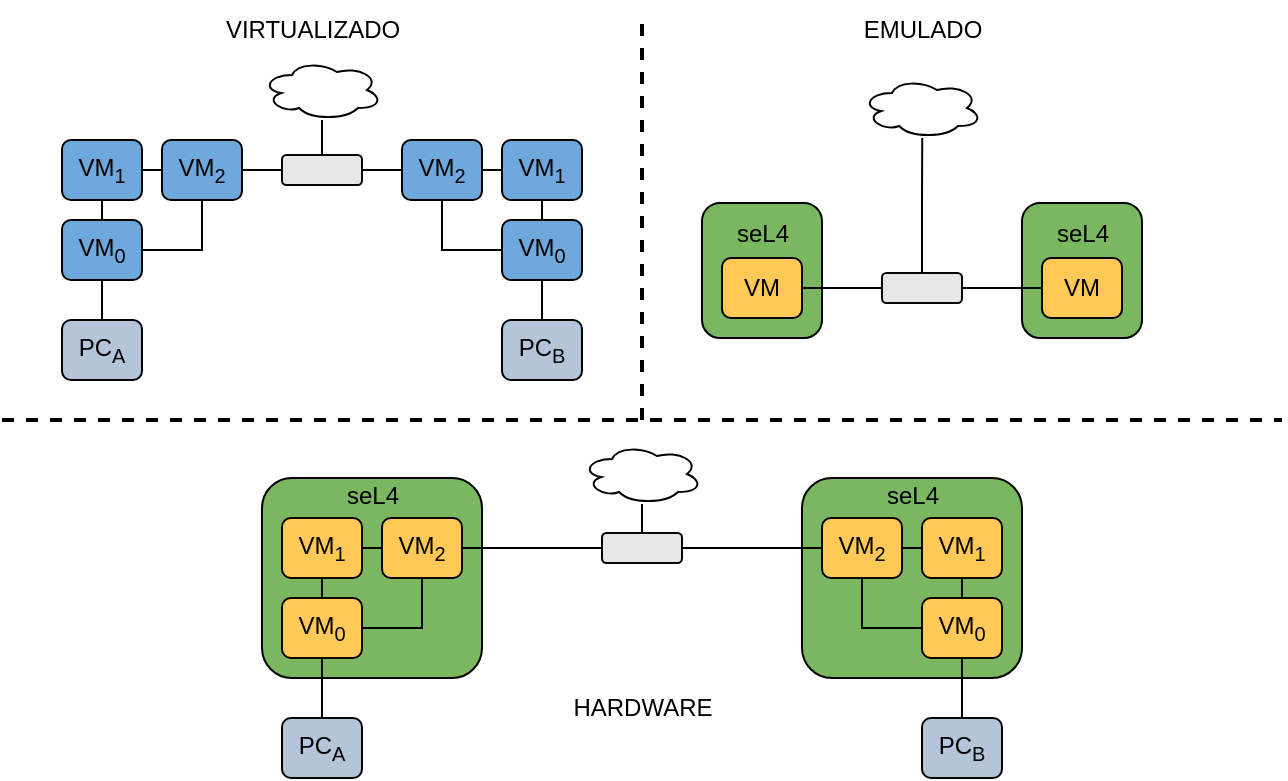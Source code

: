 <mxfile version="28.0.6">
  <diagram name="Página-1" id="_XQgOZaNM0LsVUvlZ9ri">
    <mxGraphModel dx="815" dy="519" grid="1" gridSize="10" guides="1" tooltips="1" connect="1" arrows="1" fold="1" page="1" pageScale="1" pageWidth="827" pageHeight="1169" math="0" shadow="0">
      <root>
        <mxCell id="0" />
        <mxCell id="1" parent="0" />
        <mxCell id="A1sh2eZ1f9nnPDdw3DU0-48" value="&lt;div&gt;&lt;br&gt;&lt;/div&gt;&lt;div&gt;&lt;br&gt;&lt;/div&gt;" style="rounded=1;whiteSpace=wrap;html=1;fillColor=#7BB661;" parent="1" vertex="1">
          <mxGeometry x="430" y="171.5" width="60" height="67.5" as="geometry" />
        </mxCell>
        <mxCell id="A1sh2eZ1f9nnPDdw3DU0-38" value="&lt;div&gt;&lt;br&gt;&lt;/div&gt;&lt;div&gt;&lt;br&gt;&lt;/div&gt;" style="rounded=1;whiteSpace=wrap;html=1;fillColor=#7BB661;" parent="1" vertex="1">
          <mxGeometry x="480" y="309" width="110" height="100" as="geometry" />
        </mxCell>
        <mxCell id="A1sh2eZ1f9nnPDdw3DU0-35" value="&lt;div&gt;&lt;br&gt;&lt;/div&gt;&lt;div&gt;&lt;br&gt;&lt;/div&gt;" style="rounded=1;whiteSpace=wrap;html=1;fillColor=#7BB661;" parent="1" vertex="1">
          <mxGeometry x="210" y="309" width="110" height="100" as="geometry" />
        </mxCell>
        <mxCell id="A1sh2eZ1f9nnPDdw3DU0-2" value="" style="endArrow=none;html=1;rounded=0;strokeWidth=2;dashed=1;" parent="1" edge="1">
          <mxGeometry width="50" height="50" relative="1" as="geometry">
            <mxPoint x="400" y="280" as="sourcePoint" />
            <mxPoint x="400" y="80" as="targetPoint" />
          </mxGeometry>
        </mxCell>
        <mxCell id="A1sh2eZ1f9nnPDdw3DU0-3" value="" style="endArrow=none;html=1;rounded=0;startSize=8;strokeWidth=2;dashed=1;" parent="1" edge="1">
          <mxGeometry width="50" height="50" relative="1" as="geometry">
            <mxPoint x="80" y="280" as="sourcePoint" />
            <mxPoint x="720" y="280" as="targetPoint" />
          </mxGeometry>
        </mxCell>
        <mxCell id="A1sh2eZ1f9nnPDdw3DU0-18" style="edgeStyle=orthogonalEdgeStyle;rounded=0;orthogonalLoop=1;jettySize=auto;html=1;exitX=0.5;exitY=0;exitDx=0;exitDy=0;entryX=0.5;entryY=1;entryDx=0;entryDy=0;endArrow=none;endFill=0;" parent="1" source="A1sh2eZ1f9nnPDdw3DU0-4" target="A1sh2eZ1f9nnPDdw3DU0-7" edge="1">
          <mxGeometry relative="1" as="geometry" />
        </mxCell>
        <mxCell id="A1sh2eZ1f9nnPDdw3DU0-4" value="PC&lt;sub&gt;A&lt;/sub&gt;" style="rounded=1;whiteSpace=wrap;html=1;fillColor=#B4C5D9;" parent="1" vertex="1">
          <mxGeometry x="110" y="230" width="40" height="30" as="geometry" />
        </mxCell>
        <mxCell id="A1sh2eZ1f9nnPDdw3DU0-82" style="edgeStyle=orthogonalEdgeStyle;rounded=0;orthogonalLoop=1;jettySize=auto;html=1;exitX=0.5;exitY=0;exitDx=0;exitDy=0;entryX=0.5;entryY=1;entryDx=0;entryDy=0;endArrow=none;endFill=0;" parent="1" source="A1sh2eZ1f9nnPDdw3DU0-6" target="A1sh2eZ1f9nnPDdw3DU0-70" edge="1">
          <mxGeometry relative="1" as="geometry" />
        </mxCell>
        <mxCell id="A1sh2eZ1f9nnPDdw3DU0-6" value="PC&lt;sub&gt;B&lt;/sub&gt;" style="rounded=1;whiteSpace=wrap;html=1;fillColor=#B4C5D9;" parent="1" vertex="1">
          <mxGeometry x="330" y="230" width="40" height="30" as="geometry" />
        </mxCell>
        <mxCell id="A1sh2eZ1f9nnPDdw3DU0-46" style="edgeStyle=orthogonalEdgeStyle;rounded=0;orthogonalLoop=1;jettySize=auto;html=1;exitX=0.5;exitY=0;exitDx=0;exitDy=0;entryX=0.5;entryY=1;entryDx=0;entryDy=0;endArrow=none;endFill=0;" parent="1" source="A1sh2eZ1f9nnPDdw3DU0-7" target="A1sh2eZ1f9nnPDdw3DU0-8" edge="1">
          <mxGeometry relative="1" as="geometry" />
        </mxCell>
        <mxCell id="A1sh2eZ1f9nnPDdw3DU0-64" style="edgeStyle=orthogonalEdgeStyle;rounded=0;orthogonalLoop=1;jettySize=auto;html=1;exitX=1;exitY=0.5;exitDx=0;exitDy=0;entryX=0.5;entryY=1;entryDx=0;entryDy=0;endArrow=none;endFill=0;" parent="1" source="A1sh2eZ1f9nnPDdw3DU0-7" target="A1sh2eZ1f9nnPDdw3DU0-9" edge="1">
          <mxGeometry relative="1" as="geometry" />
        </mxCell>
        <mxCell id="A1sh2eZ1f9nnPDdw3DU0-7" value="VM&lt;sub&gt;0&lt;/sub&gt;" style="rounded=1;whiteSpace=wrap;html=1;fillColor=#6FA8DC;" parent="1" vertex="1">
          <mxGeometry x="110" y="180" width="40" height="30" as="geometry" />
        </mxCell>
        <mxCell id="A1sh2eZ1f9nnPDdw3DU0-47" style="edgeStyle=orthogonalEdgeStyle;rounded=0;orthogonalLoop=1;jettySize=auto;html=1;exitX=1;exitY=0.5;exitDx=0;exitDy=0;entryX=0;entryY=0.5;entryDx=0;entryDy=0;endArrow=none;endFill=0;" parent="1" source="A1sh2eZ1f9nnPDdw3DU0-8" target="A1sh2eZ1f9nnPDdw3DU0-9" edge="1">
          <mxGeometry relative="1" as="geometry" />
        </mxCell>
        <mxCell id="A1sh2eZ1f9nnPDdw3DU0-8" value="VM&lt;sub&gt;1&lt;/sub&gt;" style="rounded=1;whiteSpace=wrap;html=1;fillColor=#6FA8DC;" parent="1" vertex="1">
          <mxGeometry x="110" y="140" width="40" height="30" as="geometry" />
        </mxCell>
        <mxCell id="A1sh2eZ1f9nnPDdw3DU0-72" style="edgeStyle=orthogonalEdgeStyle;rounded=0;orthogonalLoop=1;jettySize=auto;html=1;exitX=1;exitY=0.5;exitDx=0;exitDy=0;entryX=0;entryY=0.5;entryDx=0;entryDy=0;endArrow=none;endFill=0;" parent="1" source="A1sh2eZ1f9nnPDdw3DU0-9" target="A1sh2eZ1f9nnPDdw3DU0-71" edge="1">
          <mxGeometry relative="1" as="geometry" />
        </mxCell>
        <mxCell id="A1sh2eZ1f9nnPDdw3DU0-9" value="VM&lt;sub&gt;2&lt;/sub&gt;" style="rounded=1;whiteSpace=wrap;html=1;fillColor=#6FA8DC;" parent="1" vertex="1">
          <mxGeometry x="160" y="140" width="40" height="30" as="geometry" />
        </mxCell>
        <mxCell id="A1sh2eZ1f9nnPDdw3DU0-17" value="" style="ellipse;shape=cloud;whiteSpace=wrap;html=1;" parent="1" vertex="1">
          <mxGeometry x="210" y="100" width="60" height="30" as="geometry" />
        </mxCell>
        <mxCell id="A1sh2eZ1f9nnPDdw3DU0-54" style="edgeStyle=orthogonalEdgeStyle;rounded=0;orthogonalLoop=1;jettySize=auto;html=1;exitX=1;exitY=0.5;exitDx=0;exitDy=0;entryX=0;entryY=0.5;entryDx=0;entryDy=0;endArrow=none;endFill=0;" parent="1" source="A1sh2eZ1f9nnPDdw3DU0-20" target="A1sh2eZ1f9nnPDdw3DU0-52" edge="1">
          <mxGeometry relative="1" as="geometry" />
        </mxCell>
        <mxCell id="A1sh2eZ1f9nnPDdw3DU0-24" value="" style="ellipse;shape=cloud;whiteSpace=wrap;html=1;" parent="1" vertex="1">
          <mxGeometry x="510" y="109" width="60" height="30" as="geometry" />
        </mxCell>
        <mxCell id="A1sh2eZ1f9nnPDdw3DU0-25" style="edgeStyle=orthogonalEdgeStyle;rounded=0;orthogonalLoop=1;jettySize=auto;html=1;exitX=0.5;exitY=0;exitDx=0;exitDy=0;entryX=0.5;entryY=1;entryDx=0;entryDy=0;endArrow=none;endFill=0;" parent="1" source="A1sh2eZ1f9nnPDdw3DU0-26" target="A1sh2eZ1f9nnPDdw3DU0-28" edge="1">
          <mxGeometry relative="1" as="geometry" />
        </mxCell>
        <mxCell id="A1sh2eZ1f9nnPDdw3DU0-26" value="PC&lt;sub&gt;A&lt;/sub&gt;" style="rounded=1;whiteSpace=wrap;html=1;fillColor=#B4C5D9;" parent="1" vertex="1">
          <mxGeometry x="220" y="429" width="40" height="30" as="geometry" />
        </mxCell>
        <mxCell id="A1sh2eZ1f9nnPDdw3DU0-41" style="edgeStyle=orthogonalEdgeStyle;rounded=0;orthogonalLoop=1;jettySize=auto;html=1;exitX=0.5;exitY=0;exitDx=0;exitDy=0;entryX=0.5;entryY=1;entryDx=0;entryDy=0;endArrow=none;endFill=0;" parent="1" source="A1sh2eZ1f9nnPDdw3DU0-27" target="A1sh2eZ1f9nnPDdw3DU0-33" edge="1">
          <mxGeometry relative="1" as="geometry" />
        </mxCell>
        <mxCell id="A1sh2eZ1f9nnPDdw3DU0-27" value="PC&lt;sub&gt;B&lt;/sub&gt;" style="rounded=1;whiteSpace=wrap;html=1;fillColor=#B4C5D9;" parent="1" vertex="1">
          <mxGeometry x="540" y="429" width="40" height="30" as="geometry" />
        </mxCell>
        <mxCell id="A1sh2eZ1f9nnPDdw3DU0-79" style="edgeStyle=orthogonalEdgeStyle;rounded=0;orthogonalLoop=1;jettySize=auto;html=1;exitX=0.5;exitY=0;exitDx=0;exitDy=0;entryX=0.5;entryY=1;entryDx=0;entryDy=0;endArrow=none;endFill=0;" parent="1" source="A1sh2eZ1f9nnPDdw3DU0-28" target="A1sh2eZ1f9nnPDdw3DU0-29" edge="1">
          <mxGeometry relative="1" as="geometry" />
        </mxCell>
        <mxCell id="A1sh2eZ1f9nnPDdw3DU0-81" style="edgeStyle=orthogonalEdgeStyle;rounded=0;orthogonalLoop=1;jettySize=auto;html=1;exitX=1;exitY=0.5;exitDx=0;exitDy=0;entryX=0.5;entryY=1;entryDx=0;entryDy=0;endArrow=none;endFill=0;" parent="1" source="A1sh2eZ1f9nnPDdw3DU0-28" target="A1sh2eZ1f9nnPDdw3DU0-30" edge="1">
          <mxGeometry relative="1" as="geometry" />
        </mxCell>
        <mxCell id="A1sh2eZ1f9nnPDdw3DU0-28" value="VM&lt;sub&gt;0&lt;/sub&gt;" style="rounded=1;whiteSpace=wrap;html=1;fillColor=#FFC857;" parent="1" vertex="1">
          <mxGeometry x="220" y="369" width="40" height="30" as="geometry" />
        </mxCell>
        <mxCell id="A1sh2eZ1f9nnPDdw3DU0-80" style="edgeStyle=orthogonalEdgeStyle;rounded=0;orthogonalLoop=1;jettySize=auto;html=1;exitX=1;exitY=0.5;exitDx=0;exitDy=0;entryX=0;entryY=0.5;entryDx=0;entryDy=0;endArrow=none;endFill=0;" parent="1" source="A1sh2eZ1f9nnPDdw3DU0-29" target="A1sh2eZ1f9nnPDdw3DU0-30" edge="1">
          <mxGeometry relative="1" as="geometry" />
        </mxCell>
        <mxCell id="A1sh2eZ1f9nnPDdw3DU0-29" value="VM&lt;sub&gt;1&lt;/sub&gt;" style="rounded=1;whiteSpace=wrap;html=1;fillColor=#FFC857;" parent="1" vertex="1">
          <mxGeometry x="220" y="329" width="40" height="30" as="geometry" />
        </mxCell>
        <mxCell id="A1sh2eZ1f9nnPDdw3DU0-76" style="edgeStyle=orthogonalEdgeStyle;rounded=0;orthogonalLoop=1;jettySize=auto;html=1;exitX=1;exitY=0.5;exitDx=0;exitDy=0;entryX=0;entryY=0.5;entryDx=0;entryDy=0;endArrow=none;endFill=0;" parent="1" source="A1sh2eZ1f9nnPDdw3DU0-30" target="A1sh2eZ1f9nnPDdw3DU0-75" edge="1">
          <mxGeometry relative="1" as="geometry" />
        </mxCell>
        <mxCell id="A1sh2eZ1f9nnPDdw3DU0-30" value="VM&lt;sub&gt;2&lt;/sub&gt;" style="rounded=1;whiteSpace=wrap;html=1;fillColor=#FFC857;" parent="1" vertex="1">
          <mxGeometry x="270" y="329" width="40" height="30" as="geometry" />
        </mxCell>
        <mxCell id="A1sh2eZ1f9nnPDdw3DU0-43" style="edgeStyle=orthogonalEdgeStyle;rounded=0;orthogonalLoop=1;jettySize=auto;html=1;exitX=1;exitY=0.5;exitDx=0;exitDy=0;entryX=0;entryY=0.5;entryDx=0;entryDy=0;endArrow=none;endFill=0;" parent="1" source="A1sh2eZ1f9nnPDdw3DU0-31" target="A1sh2eZ1f9nnPDdw3DU0-32" edge="1">
          <mxGeometry relative="1" as="geometry" />
        </mxCell>
        <mxCell id="A1sh2eZ1f9nnPDdw3DU0-44" style="edgeStyle=orthogonalEdgeStyle;rounded=0;orthogonalLoop=1;jettySize=auto;html=1;exitX=0.5;exitY=1;exitDx=0;exitDy=0;entryX=0;entryY=0.5;entryDx=0;entryDy=0;endArrow=none;endFill=0;" parent="1" source="A1sh2eZ1f9nnPDdw3DU0-31" target="A1sh2eZ1f9nnPDdw3DU0-33" edge="1">
          <mxGeometry relative="1" as="geometry">
            <Array as="points">
              <mxPoint x="510" y="384" />
            </Array>
          </mxGeometry>
        </mxCell>
        <mxCell id="A1sh2eZ1f9nnPDdw3DU0-31" value="VM&lt;sub&gt;2&lt;/sub&gt;" style="rounded=1;whiteSpace=wrap;html=1;fillColor=#FFC857;" parent="1" vertex="1">
          <mxGeometry x="490" y="329" width="40" height="30" as="geometry" />
        </mxCell>
        <mxCell id="A1sh2eZ1f9nnPDdw3DU0-32" value="VM&lt;sub&gt;1&lt;/sub&gt;" style="rounded=1;whiteSpace=wrap;html=1;fillColor=#FFC857;" parent="1" vertex="1">
          <mxGeometry x="540" y="329" width="40" height="30" as="geometry" />
        </mxCell>
        <mxCell id="A1sh2eZ1f9nnPDdw3DU0-42" style="edgeStyle=orthogonalEdgeStyle;rounded=0;orthogonalLoop=1;jettySize=auto;html=1;exitX=0.5;exitY=0;exitDx=0;exitDy=0;entryX=0.5;entryY=1;entryDx=0;entryDy=0;endArrow=none;endFill=0;" parent="1" source="A1sh2eZ1f9nnPDdw3DU0-33" target="A1sh2eZ1f9nnPDdw3DU0-32" edge="1">
          <mxGeometry relative="1" as="geometry" />
        </mxCell>
        <mxCell id="A1sh2eZ1f9nnPDdw3DU0-33" value="VM&lt;sub&gt;0&lt;/sub&gt;" style="rounded=1;whiteSpace=wrap;html=1;fillColor=#FFC857;" parent="1" vertex="1">
          <mxGeometry x="540" y="369" width="40" height="30" as="geometry" />
        </mxCell>
        <mxCell id="A1sh2eZ1f9nnPDdw3DU0-34" value="" style="ellipse;shape=cloud;whiteSpace=wrap;html=1;" parent="1" vertex="1">
          <mxGeometry x="370" y="292" width="60" height="30" as="geometry" />
        </mxCell>
        <mxCell id="A1sh2eZ1f9nnPDdw3DU0-36" value="seL4" style="text;html=1;align=center;verticalAlign=middle;resizable=0;points=[];autosize=1;strokeColor=none;fillColor=none;" parent="1" vertex="1">
          <mxGeometry x="240" y="303" width="50" height="30" as="geometry" />
        </mxCell>
        <mxCell id="A1sh2eZ1f9nnPDdw3DU0-39" value="seL4" style="text;html=1;align=center;verticalAlign=middle;resizable=0;points=[];autosize=1;strokeColor=none;fillColor=none;" parent="1" vertex="1">
          <mxGeometry x="510" y="303" width="50" height="30" as="geometry" />
        </mxCell>
        <mxCell id="A1sh2eZ1f9nnPDdw3DU0-50" value="seL4" style="text;html=1;align=center;verticalAlign=middle;resizable=0;points=[];autosize=1;strokeColor=none;fillColor=none;" parent="1" vertex="1">
          <mxGeometry x="435" y="171.5" width="50" height="30" as="geometry" />
        </mxCell>
        <mxCell id="A1sh2eZ1f9nnPDdw3DU0-52" value="" style="rounded=1;whiteSpace=wrap;html=1;fillColor=#E7E7E7;strokeColor=#060606;fontColor=#333333;" parent="1" vertex="1">
          <mxGeometry x="520" y="206.5" width="40" height="15" as="geometry" />
        </mxCell>
        <mxCell id="A1sh2eZ1f9nnPDdw3DU0-57" style="edgeStyle=orthogonalEdgeStyle;rounded=0;orthogonalLoop=1;jettySize=auto;html=1;exitX=0.5;exitY=0;exitDx=0;exitDy=0;entryX=0.502;entryY=1;entryDx=0;entryDy=0;entryPerimeter=0;endArrow=none;endFill=0;" parent="1" source="A1sh2eZ1f9nnPDdw3DU0-52" target="A1sh2eZ1f9nnPDdw3DU0-24" edge="1">
          <mxGeometry relative="1" as="geometry" />
        </mxCell>
        <mxCell id="A1sh2eZ1f9nnPDdw3DU0-60" value="&lt;div&gt;&lt;br&gt;&lt;/div&gt;&lt;div&gt;&lt;br&gt;&lt;/div&gt;" style="rounded=1;whiteSpace=wrap;html=1;fillColor=#7BB661;" parent="1" vertex="1">
          <mxGeometry x="590" y="171.5" width="60" height="67.5" as="geometry" />
        </mxCell>
        <mxCell id="A1sh2eZ1f9nnPDdw3DU0-61" value="VM" style="rounded=1;whiteSpace=wrap;html=1;fillColor=#FFC857;" parent="1" vertex="1">
          <mxGeometry x="600" y="199" width="40" height="30" as="geometry" />
        </mxCell>
        <mxCell id="A1sh2eZ1f9nnPDdw3DU0-62" value="seL4" style="text;html=1;align=center;verticalAlign=middle;resizable=0;points=[];autosize=1;strokeColor=none;fillColor=none;" parent="1" vertex="1">
          <mxGeometry x="595" y="171.5" width="50" height="30" as="geometry" />
        </mxCell>
        <mxCell id="A1sh2eZ1f9nnPDdw3DU0-63" style="edgeStyle=orthogonalEdgeStyle;rounded=0;orthogonalLoop=1;jettySize=auto;html=1;exitX=1;exitY=0.5;exitDx=0;exitDy=0;entryX=0;entryY=0.5;entryDx=0;entryDy=0;endArrow=none;endFill=0;" parent="1" source="A1sh2eZ1f9nnPDdw3DU0-52" target="A1sh2eZ1f9nnPDdw3DU0-61" edge="1">
          <mxGeometry relative="1" as="geometry" />
        </mxCell>
        <mxCell id="A1sh2eZ1f9nnPDdw3DU0-65" style="edgeStyle=orthogonalEdgeStyle;rounded=0;orthogonalLoop=1;jettySize=auto;html=1;exitX=1;exitY=0.5;exitDx=0;exitDy=0;entryX=0;entryY=0.5;entryDx=0;entryDy=0;endArrow=none;endFill=0;" parent="1" source="A1sh2eZ1f9nnPDdw3DU0-67" target="A1sh2eZ1f9nnPDdw3DU0-68" edge="1">
          <mxGeometry relative="1" as="geometry" />
        </mxCell>
        <mxCell id="A1sh2eZ1f9nnPDdw3DU0-66" style="edgeStyle=orthogonalEdgeStyle;rounded=0;orthogonalLoop=1;jettySize=auto;html=1;exitX=0.5;exitY=1;exitDx=0;exitDy=0;entryX=0;entryY=0.5;entryDx=0;entryDy=0;endArrow=none;endFill=0;" parent="1" source="A1sh2eZ1f9nnPDdw3DU0-67" target="A1sh2eZ1f9nnPDdw3DU0-70" edge="1">
          <mxGeometry relative="1" as="geometry">
            <Array as="points">
              <mxPoint x="300" y="195" />
            </Array>
          </mxGeometry>
        </mxCell>
        <mxCell id="A1sh2eZ1f9nnPDdw3DU0-67" value="VM&lt;sub&gt;2&lt;/sub&gt;" style="rounded=1;whiteSpace=wrap;html=1;fillColor=#6FA8DC;" parent="1" vertex="1">
          <mxGeometry x="280" y="140" width="40" height="30" as="geometry" />
        </mxCell>
        <mxCell id="A1sh2eZ1f9nnPDdw3DU0-68" value="VM&lt;sub&gt;1&lt;/sub&gt;" style="rounded=1;whiteSpace=wrap;html=1;fillColor=#6FA8DC;" parent="1" vertex="1">
          <mxGeometry x="330" y="140" width="40" height="30" as="geometry" />
        </mxCell>
        <mxCell id="A1sh2eZ1f9nnPDdw3DU0-69" style="edgeStyle=orthogonalEdgeStyle;rounded=0;orthogonalLoop=1;jettySize=auto;html=1;exitX=0.5;exitY=0;exitDx=0;exitDy=0;entryX=0.5;entryY=1;entryDx=0;entryDy=0;endArrow=none;endFill=0;" parent="1" source="A1sh2eZ1f9nnPDdw3DU0-70" target="A1sh2eZ1f9nnPDdw3DU0-68" edge="1">
          <mxGeometry relative="1" as="geometry" />
        </mxCell>
        <mxCell id="A1sh2eZ1f9nnPDdw3DU0-70" value="VM&lt;sub&gt;0&lt;/sub&gt;" style="rounded=1;whiteSpace=wrap;html=1;fillColor=#6FA8DC;" parent="1" vertex="1">
          <mxGeometry x="330" y="180" width="40" height="30" as="geometry" />
        </mxCell>
        <mxCell id="A1sh2eZ1f9nnPDdw3DU0-73" style="edgeStyle=orthogonalEdgeStyle;rounded=0;orthogonalLoop=1;jettySize=auto;html=1;exitX=1;exitY=0.5;exitDx=0;exitDy=0;entryX=0;entryY=0.5;entryDx=0;entryDy=0;endArrow=none;endFill=0;" parent="1" source="A1sh2eZ1f9nnPDdw3DU0-71" target="A1sh2eZ1f9nnPDdw3DU0-67" edge="1">
          <mxGeometry relative="1" as="geometry" />
        </mxCell>
        <mxCell id="A1sh2eZ1f9nnPDdw3DU0-71" value="" style="rounded=1;whiteSpace=wrap;html=1;fillColor=#E7E7E7;strokeColor=#060606;fontColor=#333333;" parent="1" vertex="1">
          <mxGeometry x="220" y="147.5" width="40" height="15" as="geometry" />
        </mxCell>
        <mxCell id="A1sh2eZ1f9nnPDdw3DU0-74" style="edgeStyle=orthogonalEdgeStyle;rounded=0;orthogonalLoop=1;jettySize=auto;html=1;exitX=0.5;exitY=0;exitDx=0;exitDy=0;entryX=0.5;entryY=1;entryDx=0;entryDy=0;entryPerimeter=0;endArrow=none;endFill=0;" parent="1" source="A1sh2eZ1f9nnPDdw3DU0-71" target="A1sh2eZ1f9nnPDdw3DU0-17" edge="1">
          <mxGeometry relative="1" as="geometry" />
        </mxCell>
        <mxCell id="A1sh2eZ1f9nnPDdw3DU0-77" style="edgeStyle=orthogonalEdgeStyle;rounded=0;orthogonalLoop=1;jettySize=auto;html=1;exitX=1;exitY=0.5;exitDx=0;exitDy=0;entryX=0;entryY=0.5;entryDx=0;entryDy=0;endArrow=none;endFill=0;" parent="1" source="A1sh2eZ1f9nnPDdw3DU0-75" target="A1sh2eZ1f9nnPDdw3DU0-31" edge="1">
          <mxGeometry relative="1" as="geometry" />
        </mxCell>
        <mxCell id="A1sh2eZ1f9nnPDdw3DU0-75" value="" style="rounded=1;whiteSpace=wrap;html=1;fillColor=#E7E7E7;strokeColor=#060606;fontColor=#333333;" parent="1" vertex="1">
          <mxGeometry x="380" y="336.5" width="40" height="15" as="geometry" />
        </mxCell>
        <mxCell id="A1sh2eZ1f9nnPDdw3DU0-78" style="edgeStyle=orthogonalEdgeStyle;rounded=0;orthogonalLoop=1;jettySize=auto;html=1;exitX=0.5;exitY=0;exitDx=0;exitDy=0;entryX=0.5;entryY=1;entryDx=0;entryDy=0;entryPerimeter=0;endArrow=none;endFill=0;" parent="1" source="A1sh2eZ1f9nnPDdw3DU0-75" target="A1sh2eZ1f9nnPDdw3DU0-34" edge="1">
          <mxGeometry relative="1" as="geometry" />
        </mxCell>
        <mxCell id="A1sh2eZ1f9nnPDdw3DU0-20" value="VM" style="rounded=1;whiteSpace=wrap;html=1;fillColor=#FFC857;" parent="1" vertex="1">
          <mxGeometry x="440" y="199" width="40" height="30" as="geometry" />
        </mxCell>
        <mxCell id="A1sh2eZ1f9nnPDdw3DU0-85" value="HARDWARE" style="text;html=1;align=center;verticalAlign=middle;resizable=0;points=[];autosize=1;strokeColor=none;fillColor=none;" parent="1" vertex="1">
          <mxGeometry x="355" y="409" width="90" height="30" as="geometry" />
        </mxCell>
        <mxCell id="A1sh2eZ1f9nnPDdw3DU0-86" value="VIRTUALIZADO" style="text;html=1;align=center;verticalAlign=middle;resizable=0;points=[];autosize=1;strokeColor=none;fillColor=none;" parent="1" vertex="1">
          <mxGeometry x="180" y="70" width="110" height="30" as="geometry" />
        </mxCell>
        <mxCell id="A1sh2eZ1f9nnPDdw3DU0-87" value="EMULADO" style="text;html=1;align=center;verticalAlign=middle;resizable=0;points=[];autosize=1;strokeColor=none;fillColor=none;" parent="1" vertex="1">
          <mxGeometry x="500" y="70" width="80" height="30" as="geometry" />
        </mxCell>
      </root>
    </mxGraphModel>
  </diagram>
</mxfile>
